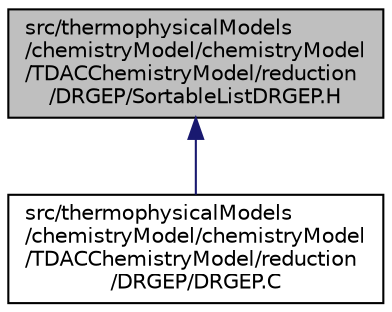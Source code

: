 digraph "src/thermophysicalModels/chemistryModel/chemistryModel/TDACChemistryModel/reduction/DRGEP/SortableListDRGEP.H"
{
  bgcolor="transparent";
  edge [fontname="Helvetica",fontsize="10",labelfontname="Helvetica",labelfontsize="10"];
  node [fontname="Helvetica",fontsize="10",shape=record];
  Node62 [label="src/thermophysicalModels\l/chemistryModel/chemistryModel\l/TDACChemistryModel/reduction\l/DRGEP/SortableListDRGEP.H",height=0.2,width=0.4,color="black", fillcolor="grey75", style="filled", fontcolor="black"];
  Node62 -> Node63 [dir="back",color="midnightblue",fontsize="10",style="solid",fontname="Helvetica"];
  Node63 [label="src/thermophysicalModels\l/chemistryModel/chemistryModel\l/TDACChemistryModel/reduction\l/DRGEP/DRGEP.C",height=0.2,width=0.4,color="black",URL="$a15863.html"];
}
